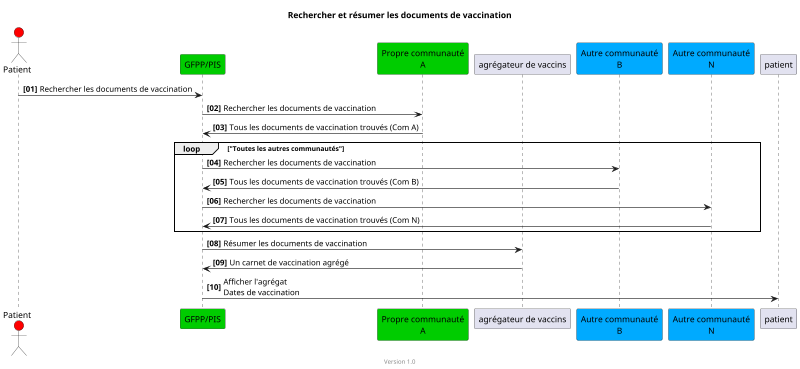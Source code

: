 @startuml
title Rechercher et résumer les documents de vaccination
footer Version 1.0
skinparam responseMessageBelowArrow true
scale max 800 width

actor Patient #red
participant "GFPP/PIS" #00CC00
participant "Propre communauté\nA" #00CC00

participant "agrégateur de vaccins"
participant "Autre communauté\nB" #00aaff
participant "Autre communauté\nN" #00aaff


autonumber "<b>[00]"
Patient -> "GFPP/PIS": Rechercher les documents de vaccination
"GFPP/PIS" -> "Propre communauté\nA": Rechercher les documents de vaccination
"Propre communauté\nA" -> "GFPP/PIS": Tous les documents de vaccination trouvés (Com A)
loop "Toutes les autres communautés"
"GFPP/PIS" -> "Autre communauté\nB": Rechercher les documents de vaccination
"Autre communauté\nB" -> "GFPP/PIS": Tous les documents de vaccination trouvés (Com B)

"GFPP/PIS" -> "Autre communauté\nN": Rechercher les documents de vaccination
"Autre communauté\nN" -> "GFPP/PIS": Tous les documents de vaccination trouvés (Com N)
end
"GFPP/PIS" -> "agrégateur de vaccins": Résumer les documents de vaccination
"agrégateur de vaccins" ->  "GFPP/PIS": Un carnet de vaccination agrégé
"GFPP/PIS" -> patient: Afficher l'agrégat\nDates de vaccination

@enduml
